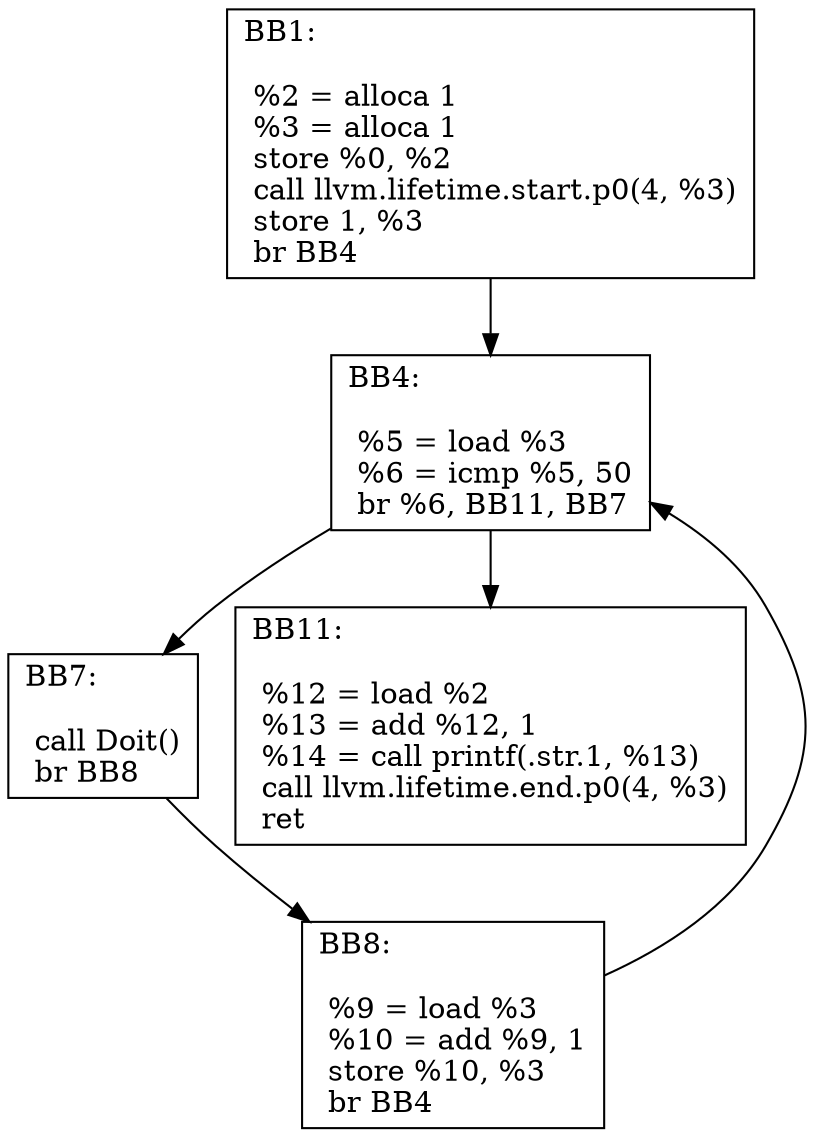 digraph "CFG of Queens function"{
	BB1[shape=record,label="{BB1:\l\l
	 %2 = alloca  1\l	 %3 = alloca  1\l	 store  %0,  %2\l	 call llvm.lifetime.start.p0(4, %3)\l	 store  1,  %3\l	 br BB4\l	}"];
	BB1 -> BB4
	BB4[shape=record,label="{BB4:\l\l
	 %5 = load  %3\l	 %6 = icmp  %5,  50\l	 br %6, BB11, BB7\l	}"];
	BB4 -> BB7
	BB4 -> BB11
	BB7[shape=record,label="{BB7:\l\l
	 call Doit()\l	 br BB8\l	}"];
	BB7 -> BB8
	BB8[shape=record,label="{BB8:\l\l
	 %9 = load  %3\l	 %10 = add  %9,  1\l	 store  %10,  %3\l	 br BB4\l	}"];
	BB8 -> BB4
	BB11[shape=record,label="{BB11:\l\l
	 %12 = load  %2\l	 %13 = add  %12,  1\l	 %14 = call printf(.str.1, %13)\l	 call llvm.lifetime.end.p0(4, %3)\l	 ret \l	}"];
}
